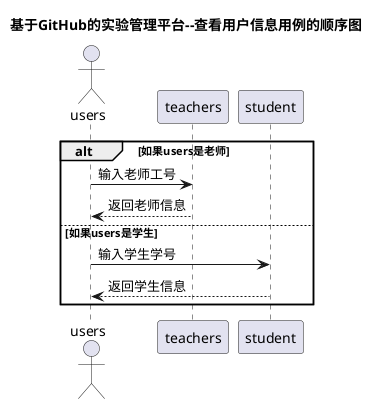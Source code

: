 @startuml
title 基于GitHub的实验管理平台--查看用户信息用例的顺序图
actor users
alt 如果users是老师
    users -> teachers:输入老师工号
    users <-- teachers: 返回老师信息
else 如果users是学生
    users -> student : 输入学生学号
    users <-- student: 返回学生信息
end
@enduml
